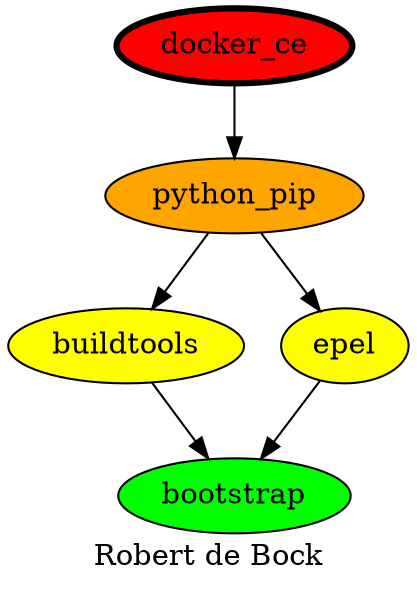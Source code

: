 digraph PhiloDilemma {
  label = "Robert de Bock" ;
  overlap=false
  {
    bootstrap [fillcolor=green style=filled]
    buildtools [fillcolor=yellow style=filled]
    epel [fillcolor=yellow style=filled]
    "python_pip" [fillcolor=orange style=filled]
    docker_ce [fillcolor=red style=filled penwidth=3]
  }
  docker_ce -> "python_pip"
  "python_pip" -> {buildtools epel}
  {buildtools epel} -> bootstrap
}
